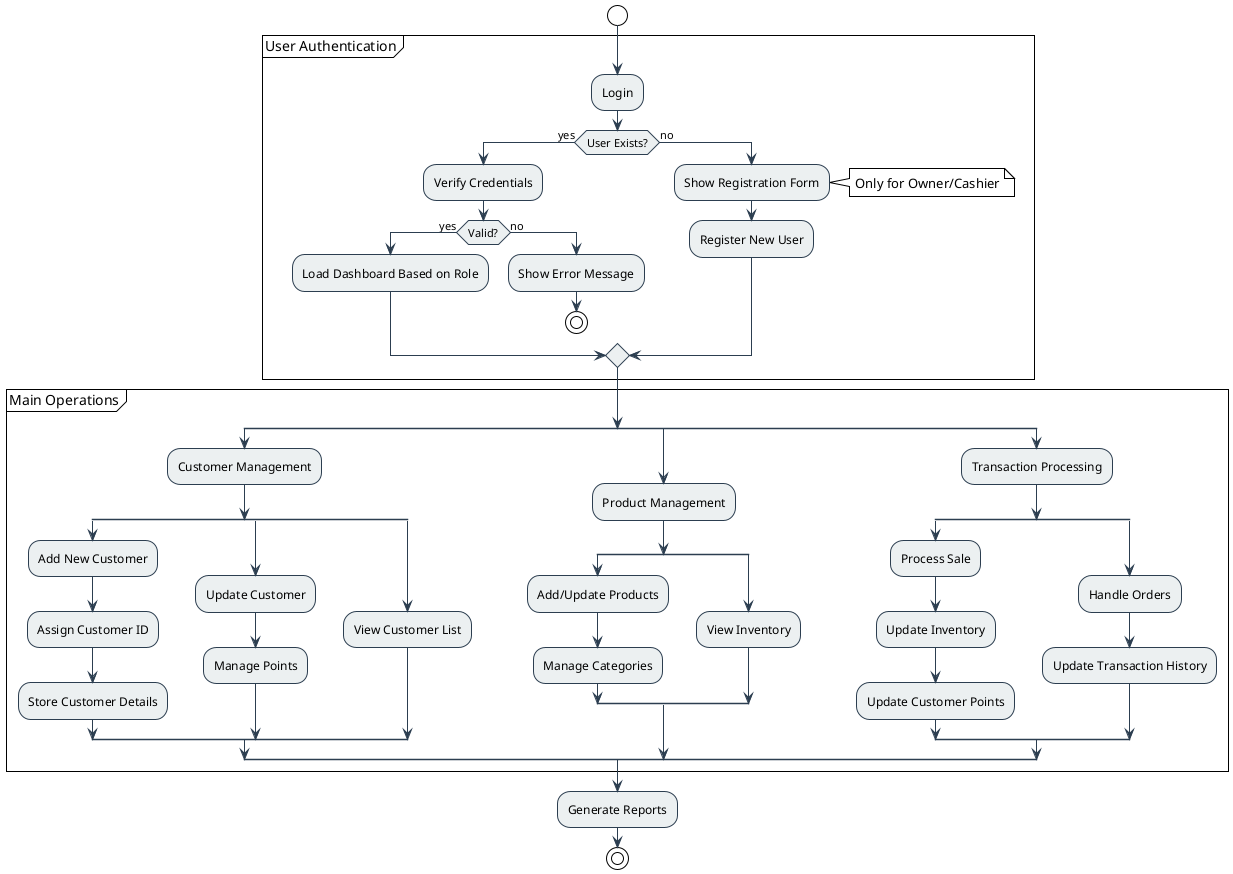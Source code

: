 @startuml Retail Management System Flow

!theme plain
skinparam backgroundColor transparent
skinparam ArrowColor #2C3E50
skinparam ActivityBorderColor #2C3E50
skinparam ActivityBackgroundColor #ECF0F1

start

partition "User Authentication" {
    :Login;
    if (User Exists?) then (yes)
        :Verify Credentials;
        if (Valid?) then (yes)
            :Load Dashboard Based on Role;
        else (no)
            :Show Error Message;
            stop
        endif
    else (no)
        :Show Registration Form;
        note right: Only for Owner/Cashier
        :Register New User;
    endif
}

partition "Main Operations" {
    split
        :Customer Management;
        split
            :Add New Customer;
            :Assign Customer ID;
            :Store Customer Details;
        split again
            :Update Customer;
            :Manage Points;
        split again
            :View Customer List;
        end split
    split again
        :Product Management;
        split
            :Add/Update Products;
            :Manage Categories;
        split again
            :View Inventory;
        end split
    split again
        :Transaction Processing;
        split
            :Process Sale;
            :Update Inventory;
            :Update Customer Points;
        split again
            :Handle Orders;
            :Update Transaction History;
        end split
    end split
}

:Generate Reports;

stop

@enduml
